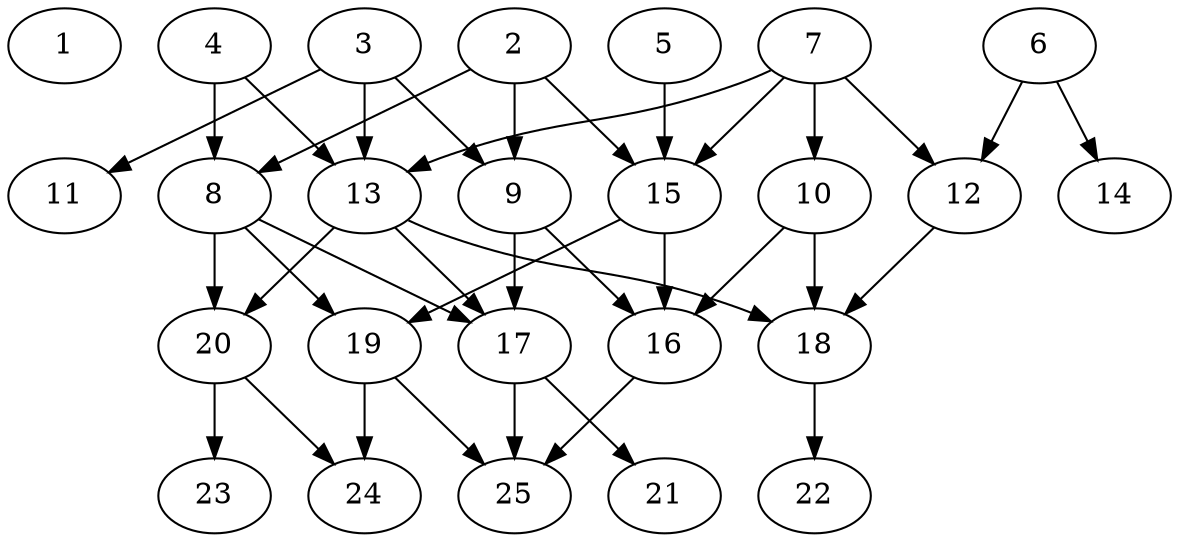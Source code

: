 // DAG automatically generated by daggen at Thu Oct  3 14:00:39 2019
// ./daggen --dot -n 25 --ccr 0.3 --fat 0.7 --regular 0.5 --density 0.5 --mindata 5242880 --maxdata 52428800 
digraph G {
  1 [size="168751787", alpha="0.03", expect_size="50625536"] 
  2 [size="147981653", alpha="0.02", expect_size="44394496"] 
  2 -> 8 [size ="44394496"]
  2 -> 9 [size ="44394496"]
  2 -> 15 [size ="44394496"]
  3 [size="124313600", alpha="0.13", expect_size="37294080"] 
  3 -> 9 [size ="37294080"]
  3 -> 11 [size ="37294080"]
  3 -> 13 [size ="37294080"]
  4 [size="130099200", alpha="0.16", expect_size="39029760"] 
  4 -> 8 [size ="39029760"]
  4 -> 13 [size ="39029760"]
  5 [size="52425387", alpha="0.17", expect_size="15727616"] 
  5 -> 15 [size ="15727616"]
  6 [size="36662613", alpha="0.09", expect_size="10998784"] 
  6 -> 12 [size ="10998784"]
  6 -> 14 [size ="10998784"]
  7 [size="172677120", alpha="0.18", expect_size="51803136"] 
  7 -> 10 [size ="51803136"]
  7 -> 12 [size ="51803136"]
  7 -> 13 [size ="51803136"]
  7 -> 15 [size ="51803136"]
  8 [size="91518293", alpha="0.09", expect_size="27455488"] 
  8 -> 17 [size ="27455488"]
  8 -> 19 [size ="27455488"]
  8 -> 20 [size ="27455488"]
  9 [size="61815467", alpha="0.14", expect_size="18544640"] 
  9 -> 16 [size ="18544640"]
  9 -> 17 [size ="18544640"]
  10 [size="113513813", alpha="0.15", expect_size="34054144"] 
  10 -> 16 [size ="34054144"]
  10 -> 18 [size ="34054144"]
  11 [size="105437867", alpha="0.10", expect_size="31631360"] 
  12 [size="128443733", alpha="0.16", expect_size="38533120"] 
  12 -> 18 [size ="38533120"]
  13 [size="145012053", alpha="0.03", expect_size="43503616"] 
  13 -> 17 [size ="43503616"]
  13 -> 18 [size ="43503616"]
  13 -> 20 [size ="43503616"]
  14 [size="90415787", alpha="0.08", expect_size="27124736"] 
  15 [size="58077867", alpha="0.04", expect_size="17423360"] 
  15 -> 16 [size ="17423360"]
  15 -> 19 [size ="17423360"]
  16 [size="33119573", alpha="0.15", expect_size="9935872"] 
  16 -> 25 [size ="9935872"]
  17 [size="105222827", alpha="0.01", expect_size="31566848"] 
  17 -> 21 [size ="31566848"]
  17 -> 25 [size ="31566848"]
  18 [size="86162773", alpha="0.01", expect_size="25848832"] 
  18 -> 22 [size ="25848832"]
  19 [size="160460800", alpha="0.08", expect_size="48138240"] 
  19 -> 24 [size ="48138240"]
  19 -> 25 [size ="48138240"]
  20 [size="112752640", alpha="0.04", expect_size="33825792"] 
  20 -> 23 [size ="33825792"]
  20 -> 24 [size ="33825792"]
  21 [size="76953600", alpha="0.19", expect_size="23086080"] 
  22 [size="153193813", alpha="0.10", expect_size="45958144"] 
  23 [size="119145813", alpha="0.15", expect_size="35743744"] 
  24 [size="142274560", alpha="0.14", expect_size="42682368"] 
  25 [size="51510613", alpha="0.18", expect_size="15453184"] 
}
